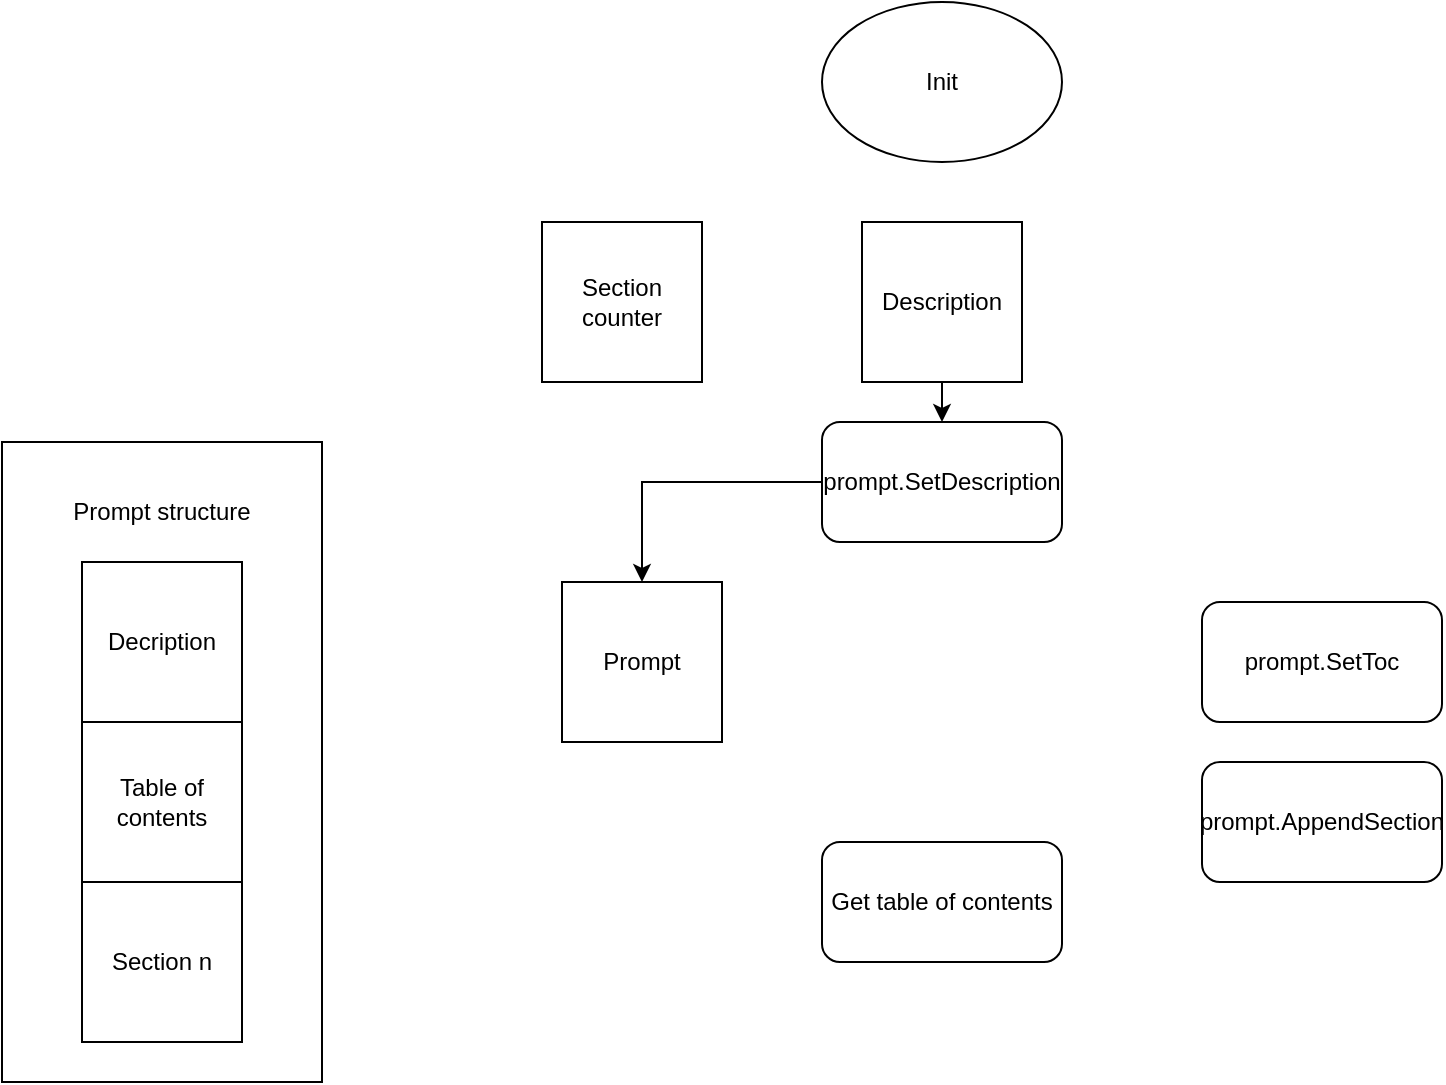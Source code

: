 <mxfile version="21.7.4" type="device">
  <diagram name="Page-1" id="YbhR9tWAV1tTzsC1S4DS">
    <mxGraphModel dx="607" dy="321" grid="1" gridSize="10" guides="1" tooltips="1" connect="1" arrows="1" fold="1" page="1" pageScale="1" pageWidth="850" pageHeight="1100" math="0" shadow="0">
      <root>
        <mxCell id="0" />
        <mxCell id="1" parent="0" />
        <mxCell id="x3Qhe64aSPMRLp8mbO2n-8" value="" style="group" vertex="1" connectable="0" parent="1">
          <mxGeometry x="40" y="230" width="160" height="320" as="geometry" />
        </mxCell>
        <mxCell id="x3Qhe64aSPMRLp8mbO2n-5" value="" style="rounded=0;whiteSpace=wrap;html=1;" vertex="1" parent="x3Qhe64aSPMRLp8mbO2n-8">
          <mxGeometry width="160" height="320" as="geometry" />
        </mxCell>
        <mxCell id="x3Qhe64aSPMRLp8mbO2n-1" value="Decription" style="whiteSpace=wrap;html=1;aspect=fixed;" vertex="1" parent="x3Qhe64aSPMRLp8mbO2n-8">
          <mxGeometry x="40" y="60" width="80" height="80" as="geometry" />
        </mxCell>
        <mxCell id="x3Qhe64aSPMRLp8mbO2n-2" value="Table of contents" style="whiteSpace=wrap;html=1;aspect=fixed;" vertex="1" parent="x3Qhe64aSPMRLp8mbO2n-8">
          <mxGeometry x="40" y="140" width="80" height="80" as="geometry" />
        </mxCell>
        <mxCell id="x3Qhe64aSPMRLp8mbO2n-3" value="Section n" style="whiteSpace=wrap;html=1;aspect=fixed;" vertex="1" parent="x3Qhe64aSPMRLp8mbO2n-8">
          <mxGeometry x="40" y="220" width="80" height="80" as="geometry" />
        </mxCell>
        <mxCell id="x3Qhe64aSPMRLp8mbO2n-7" value="Prompt structure" style="text;html=1;strokeColor=none;fillColor=none;align=center;verticalAlign=middle;whiteSpace=wrap;rounded=0;" vertex="1" parent="x3Qhe64aSPMRLp8mbO2n-8">
          <mxGeometry x="10" y="20" width="140" height="30" as="geometry" />
        </mxCell>
        <mxCell id="x3Qhe64aSPMRLp8mbO2n-19" style="edgeStyle=orthogonalEdgeStyle;rounded=0;orthogonalLoop=1;jettySize=auto;html=1;exitX=0.5;exitY=1;exitDx=0;exitDy=0;entryX=0.5;entryY=0;entryDx=0;entryDy=0;" edge="1" parent="1" source="x3Qhe64aSPMRLp8mbO2n-9" target="x3Qhe64aSPMRLp8mbO2n-12">
          <mxGeometry relative="1" as="geometry" />
        </mxCell>
        <mxCell id="x3Qhe64aSPMRLp8mbO2n-9" value="Description" style="whiteSpace=wrap;html=1;aspect=fixed;" vertex="1" parent="1">
          <mxGeometry x="470" y="120" width="80" height="80" as="geometry" />
        </mxCell>
        <mxCell id="x3Qhe64aSPMRLp8mbO2n-10" value="&lt;div&gt;Get table of contents&lt;/div&gt;" style="rounded=1;whiteSpace=wrap;html=1;" vertex="1" parent="1">
          <mxGeometry x="450" y="430" width="120" height="60" as="geometry" />
        </mxCell>
        <mxCell id="x3Qhe64aSPMRLp8mbO2n-11" value="Prompt" style="whiteSpace=wrap;html=1;aspect=fixed;" vertex="1" parent="1">
          <mxGeometry x="320" y="300" width="80" height="80" as="geometry" />
        </mxCell>
        <mxCell id="x3Qhe64aSPMRLp8mbO2n-18" style="edgeStyle=orthogonalEdgeStyle;rounded=0;orthogonalLoop=1;jettySize=auto;html=1;entryX=0.5;entryY=0;entryDx=0;entryDy=0;" edge="1" parent="1" source="x3Qhe64aSPMRLp8mbO2n-12" target="x3Qhe64aSPMRLp8mbO2n-11">
          <mxGeometry relative="1" as="geometry" />
        </mxCell>
        <mxCell id="x3Qhe64aSPMRLp8mbO2n-12" value="prompt.SetDescription" style="rounded=1;whiteSpace=wrap;html=1;" vertex="1" parent="1">
          <mxGeometry x="450" y="220" width="120" height="60" as="geometry" />
        </mxCell>
        <mxCell id="x3Qhe64aSPMRLp8mbO2n-13" value="prompt.SetToc" style="rounded=1;whiteSpace=wrap;html=1;" vertex="1" parent="1">
          <mxGeometry x="640" y="310" width="120" height="60" as="geometry" />
        </mxCell>
        <mxCell id="x3Qhe64aSPMRLp8mbO2n-14" value="prompt.AppendSection" style="rounded=1;whiteSpace=wrap;html=1;" vertex="1" parent="1">
          <mxGeometry x="640" y="390" width="120" height="60" as="geometry" />
        </mxCell>
        <mxCell id="x3Qhe64aSPMRLp8mbO2n-15" value="Init" style="ellipse;whiteSpace=wrap;html=1;" vertex="1" parent="1">
          <mxGeometry x="450" y="10" width="120" height="80" as="geometry" />
        </mxCell>
        <mxCell id="x3Qhe64aSPMRLp8mbO2n-20" value="&lt;div&gt;Section&lt;/div&gt;&lt;div&gt;counter&lt;/div&gt;" style="whiteSpace=wrap;html=1;aspect=fixed;" vertex="1" parent="1">
          <mxGeometry x="310" y="120" width="80" height="80" as="geometry" />
        </mxCell>
      </root>
    </mxGraphModel>
  </diagram>
</mxfile>
